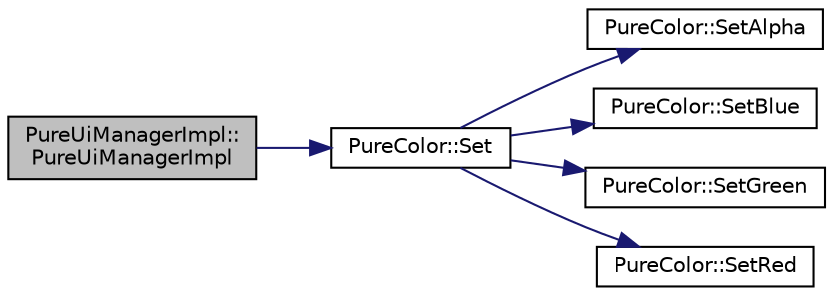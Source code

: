 digraph "PureUiManagerImpl::PureUiManagerImpl"
{
 // LATEX_PDF_SIZE
  edge [fontname="Helvetica",fontsize="10",labelfontname="Helvetica",labelfontsize="10"];
  node [fontname="Helvetica",fontsize="10",shape=record];
  rankdir="LR";
  Node1 [label="PureUiManagerImpl::\lPureUiManagerImpl",height=0.2,width=0.4,color="black", fillcolor="grey75", style="filled", fontcolor="black",tooltip="This is the only usable ctor, this is used by the static createAndGet()."];
  Node1 -> Node2 [color="midnightblue",fontsize="10",style="solid",fontname="Helvetica"];
  Node2 [label="PureColor::Set",height=0.2,width=0.4,color="black", fillcolor="white", style="filled",URL="$class_pure_color.html#a9deb02f11fb79d5ecf4859936f46563f",tooltip="Sets all color components."];
  Node2 -> Node3 [color="midnightblue",fontsize="10",style="solid",fontname="Helvetica"];
  Node3 [label="PureColor::SetAlpha",height=0.2,width=0.4,color="black", fillcolor="white", style="filled",URL="$class_pure_color.html#aea713f9436df62ae7d7223f97cddd9a0",tooltip="Sets alpha component."];
  Node2 -> Node4 [color="midnightblue",fontsize="10",style="solid",fontname="Helvetica"];
  Node4 [label="PureColor::SetBlue",height=0.2,width=0.4,color="black", fillcolor="white", style="filled",URL="$class_pure_color.html#a32233d3a2eb1a522d0db469e30f86957",tooltip="Sets blue component."];
  Node2 -> Node5 [color="midnightblue",fontsize="10",style="solid",fontname="Helvetica"];
  Node5 [label="PureColor::SetGreen",height=0.2,width=0.4,color="black", fillcolor="white", style="filled",URL="$class_pure_color.html#a6005cb0cc261ec8b196270bed41f9fc4",tooltip="Sets green component."];
  Node2 -> Node6 [color="midnightblue",fontsize="10",style="solid",fontname="Helvetica"];
  Node6 [label="PureColor::SetRed",height=0.2,width=0.4,color="black", fillcolor="white", style="filled",URL="$class_pure_color.html#a690343be501e00cd922ff91f5e7e9e17",tooltip="Sets red component."];
}
